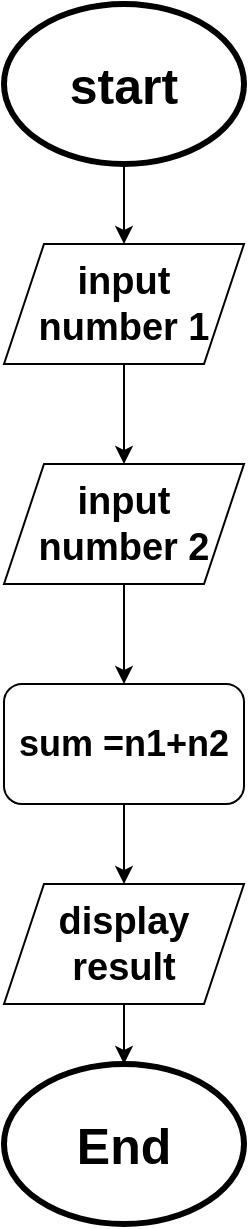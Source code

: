 <mxfile version="24.2.8" type="device">
  <diagram name="Page-1" id="4G56UWKSXa0MXOsmSYq9">
    <mxGraphModel dx="1002" dy="569" grid="1" gridSize="10" guides="1" tooltips="1" connect="1" arrows="1" fold="1" page="1" pageScale="1" pageWidth="850" pageHeight="1100" math="0" shadow="0">
      <root>
        <mxCell id="0" />
        <mxCell id="1" parent="0" />
        <mxCell id="rgo5xSZ8KsVWy0djCYXi-2" value="start" style="ellipse;whiteSpace=wrap;html=1;strokeWidth=3;fontStyle=1;fontSize=25;" vertex="1" parent="1">
          <mxGeometry x="380" y="20" width="120" height="80" as="geometry" />
        </mxCell>
        <mxCell id="rgo5xSZ8KsVWy0djCYXi-3" value="" style="endArrow=classic;html=1;rounded=0;exitX=0.5;exitY=1;exitDx=0;exitDy=0;entryX=0.5;entryY=0;entryDx=0;entryDy=0;" edge="1" parent="1" source="rgo5xSZ8KsVWy0djCYXi-2" target="rgo5xSZ8KsVWy0djCYXi-4">
          <mxGeometry width="50" height="50" relative="1" as="geometry">
            <mxPoint x="440" y="130" as="sourcePoint" />
            <mxPoint x="440" y="160" as="targetPoint" />
            <Array as="points">
              <mxPoint x="440" y="110" />
            </Array>
          </mxGeometry>
        </mxCell>
        <mxCell id="rgo5xSZ8KsVWy0djCYXi-4" value="input number 1" style="shape=parallelogram;perimeter=parallelogramPerimeter;whiteSpace=wrap;html=1;fixedSize=1;fontStyle=1;fontSize=19;" vertex="1" parent="1">
          <mxGeometry x="380" y="140" width="120" height="60" as="geometry" />
        </mxCell>
        <mxCell id="rgo5xSZ8KsVWy0djCYXi-5" value="input number 2" style="shape=parallelogram;perimeter=parallelogramPerimeter;whiteSpace=wrap;html=1;fixedSize=1;fontSize=19;fontStyle=1" vertex="1" parent="1">
          <mxGeometry x="380" y="250" width="120" height="60" as="geometry" />
        </mxCell>
        <mxCell id="rgo5xSZ8KsVWy0djCYXi-6" value="" style="endArrow=classic;html=1;rounded=0;entryX=0.5;entryY=0;entryDx=0;entryDy=0;exitX=0.5;exitY=1;exitDx=0;exitDy=0;" edge="1" parent="1" source="rgo5xSZ8KsVWy0djCYXi-4" target="rgo5xSZ8KsVWy0djCYXi-5">
          <mxGeometry width="50" height="50" relative="1" as="geometry">
            <mxPoint x="430" y="230" as="sourcePoint" />
            <mxPoint x="490" y="270" as="targetPoint" />
            <Array as="points">
              <mxPoint x="440" y="250" />
            </Array>
          </mxGeometry>
        </mxCell>
        <mxCell id="rgo5xSZ8KsVWy0djCYXi-7" value="" style="endArrow=classic;html=1;rounded=0;exitX=0.5;exitY=1;exitDx=0;exitDy=0;" edge="1" parent="1" source="rgo5xSZ8KsVWy0djCYXi-5" target="rgo5xSZ8KsVWy0djCYXi-8">
          <mxGeometry width="50" height="50" relative="1" as="geometry">
            <mxPoint x="530" y="330" as="sourcePoint" />
            <mxPoint x="440" y="400" as="targetPoint" />
          </mxGeometry>
        </mxCell>
        <mxCell id="rgo5xSZ8KsVWy0djCYXi-8" value="sum =n1+n2" style="rounded=1;whiteSpace=wrap;html=1;fontSize=18;fontStyle=1" vertex="1" parent="1">
          <mxGeometry x="380" y="360" width="120" height="60" as="geometry" />
        </mxCell>
        <mxCell id="rgo5xSZ8KsVWy0djCYXi-9" value="display result" style="shape=parallelogram;perimeter=parallelogramPerimeter;whiteSpace=wrap;html=1;fixedSize=1;fontStyle=1;fontSize=19;" vertex="1" parent="1">
          <mxGeometry x="380" y="460" width="120" height="60" as="geometry" />
        </mxCell>
        <mxCell id="rgo5xSZ8KsVWy0djCYXi-10" value="" style="endArrow=classic;html=1;rounded=0;exitX=0.5;exitY=1;exitDx=0;exitDy=0;entryX=0.5;entryY=0;entryDx=0;entryDy=0;" edge="1" parent="1" source="rgo5xSZ8KsVWy0djCYXi-8" target="rgo5xSZ8KsVWy0djCYXi-9">
          <mxGeometry width="50" height="50" relative="1" as="geometry">
            <mxPoint x="440" y="340" as="sourcePoint" />
            <mxPoint x="490" y="290" as="targetPoint" />
          </mxGeometry>
        </mxCell>
        <mxCell id="rgo5xSZ8KsVWy0djCYXi-11" value="" style="endArrow=classic;html=1;rounded=0;exitX=0.5;exitY=1;exitDx=0;exitDy=0;" edge="1" parent="1" source="rgo5xSZ8KsVWy0djCYXi-9" target="rgo5xSZ8KsVWy0djCYXi-12">
          <mxGeometry width="50" height="50" relative="1" as="geometry">
            <mxPoint x="430" y="540" as="sourcePoint" />
            <mxPoint x="480" y="490" as="targetPoint" />
          </mxGeometry>
        </mxCell>
        <mxCell id="rgo5xSZ8KsVWy0djCYXi-12" value="End" style="ellipse;whiteSpace=wrap;html=1;strokeWidth=3;fontStyle=1;fontSize=25;" vertex="1" parent="1">
          <mxGeometry x="380" y="550" width="120" height="80" as="geometry" />
        </mxCell>
      </root>
    </mxGraphModel>
  </diagram>
</mxfile>
